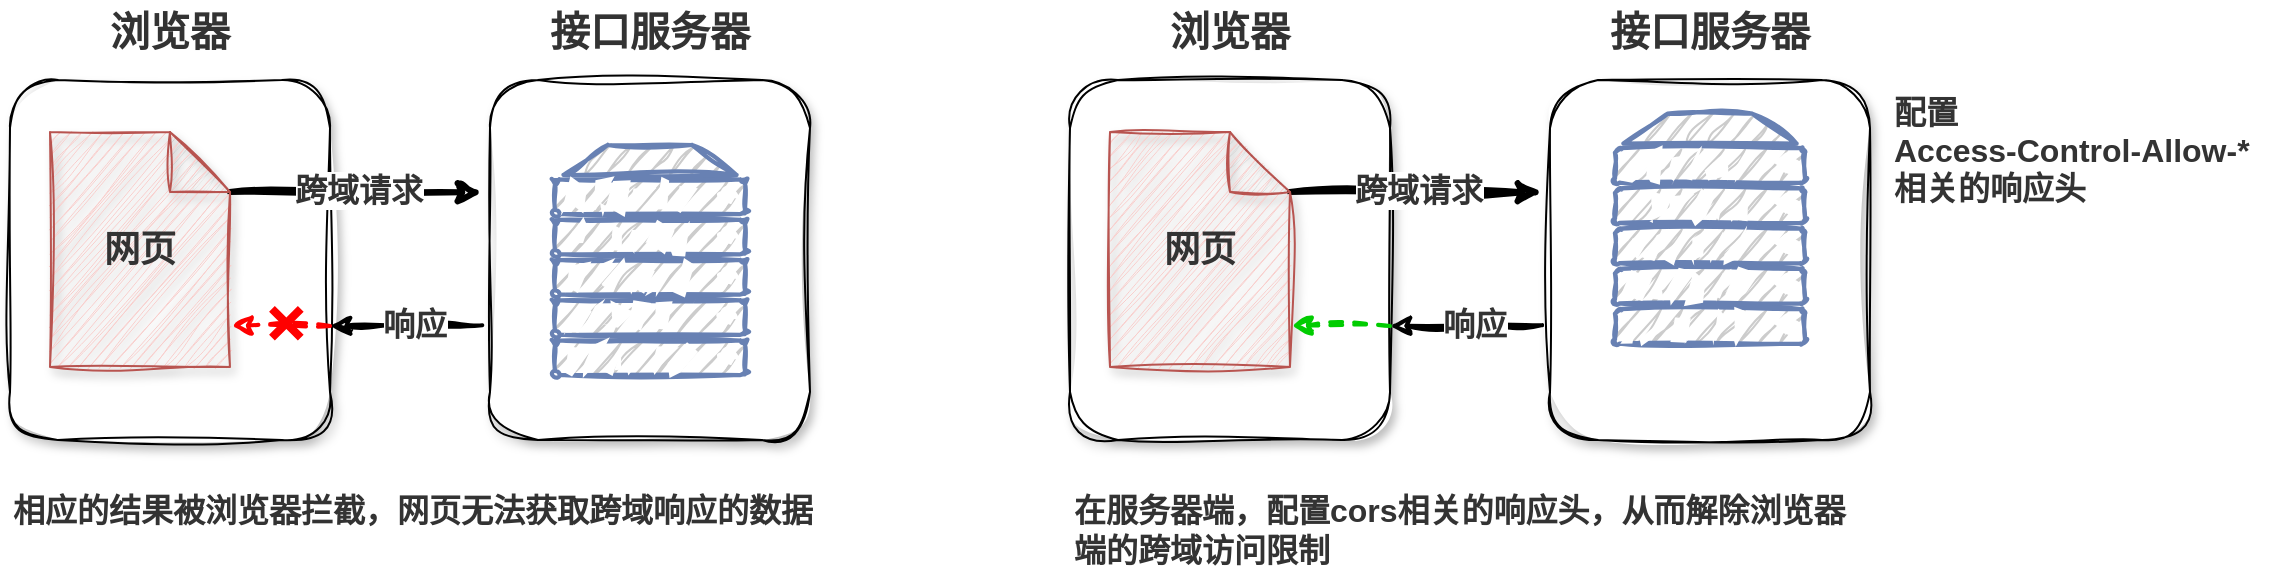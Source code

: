 <mxfile version="21.2.1" type="device">
  <diagram name="第 1 页" id="s_tYn-QXVGn0XvgGoQwk">
    <mxGraphModel dx="1260" dy="789" grid="1" gridSize="10" guides="1" tooltips="1" connect="1" arrows="1" fold="1" page="1" pageScale="1" pageWidth="827" pageHeight="1169" math="0" shadow="0">
      <root>
        <mxCell id="0" />
        <mxCell id="1" parent="0" />
        <mxCell id="H0SPe2Ds6hh0N3k31fIf-1" value="" style="rounded=1;whiteSpace=wrap;html=1;strokeWidth=1;sketch=1;curveFitting=1;jiggle=2;shadow=1;" vertex="1" parent="1">
          <mxGeometry x="200" y="200" width="160" height="180" as="geometry" />
        </mxCell>
        <mxCell id="H0SPe2Ds6hh0N3k31fIf-6" style="edgeStyle=orthogonalEdgeStyle;rounded=0;orthogonalLoop=1;jettySize=auto;html=1;strokeWidth=3;sketch=1;curveFitting=1;jiggle=2;shadow=0;exitX=0;exitY=0;exitDx=90;exitDy=30;exitPerimeter=0;entryX=-0.024;entryY=0.312;entryDx=0;entryDy=0;entryPerimeter=0;" edge="1" parent="1" source="H0SPe2Ds6hh0N3k31fIf-2" target="H0SPe2Ds6hh0N3k31fIf-3">
          <mxGeometry relative="1" as="geometry">
            <mxPoint x="300" y="260" as="sourcePoint" />
            <mxPoint x="437" y="260" as="targetPoint" />
            <Array as="points" />
          </mxGeometry>
        </mxCell>
        <mxCell id="H0SPe2Ds6hh0N3k31fIf-7" value="&lt;b&gt;&lt;font color=&quot;#333333&quot; style=&quot;font-size: 16px;&quot;&gt;跨域请求&lt;/font&gt;&lt;/b&gt;" style="edgeLabel;html=1;align=center;verticalAlign=middle;resizable=0;points=[];" vertex="1" connectable="0" parent="H0SPe2Ds6hh0N3k31fIf-6">
          <mxGeometry x="-0.19" y="4" relative="1" as="geometry">
            <mxPoint x="13" y="3" as="offset" />
          </mxGeometry>
        </mxCell>
        <mxCell id="H0SPe2Ds6hh0N3k31fIf-2" value="&lt;b&gt;&lt;font color=&quot;#333333&quot; style=&quot;font-size: 18px;&quot;&gt;网页&lt;/font&gt;&lt;/b&gt;" style="shape=note;whiteSpace=wrap;html=1;backgroundOutline=1;darkOpacity=0.05;strokeColor=#b85450;fillColor=#f8cecc;sketch=1;curveFitting=1;jiggle=2;shadow=1;" vertex="1" parent="1">
          <mxGeometry x="220" y="226" width="90" height="117.5" as="geometry" />
        </mxCell>
        <mxCell id="H0SPe2Ds6hh0N3k31fIf-9" style="edgeStyle=orthogonalEdgeStyle;rounded=0;orthogonalLoop=1;jettySize=auto;html=1;exitX=-0.024;exitY=0.681;exitDx=0;exitDy=0;exitPerimeter=0;strokeWidth=2;shadow=0;sketch=1;curveFitting=1;jiggle=2;" edge="1" parent="1" source="H0SPe2Ds6hh0N3k31fIf-3">
          <mxGeometry relative="1" as="geometry">
            <mxPoint x="360" y="323" as="targetPoint" />
          </mxGeometry>
        </mxCell>
        <mxCell id="H0SPe2Ds6hh0N3k31fIf-10" value="&lt;font size=&quot;1&quot; color=&quot;#333333&quot;&gt;&lt;b style=&quot;font-size: 16px;&quot;&gt;响应&lt;/b&gt;&lt;/font&gt;" style="edgeLabel;html=1;align=center;verticalAlign=middle;resizable=0;points=[];" vertex="1" connectable="0" parent="H0SPe2Ds6hh0N3k31fIf-9">
          <mxGeometry x="0.194" y="-4" relative="1" as="geometry">
            <mxPoint x="11" y="2" as="offset" />
          </mxGeometry>
        </mxCell>
        <mxCell id="H0SPe2Ds6hh0N3k31fIf-3" value="" style="rounded=1;whiteSpace=wrap;html=1;strokeWidth=1;sketch=1;curveFitting=1;jiggle=2;shadow=1;" vertex="1" parent="1">
          <mxGeometry x="440" y="200" width="160" height="180" as="geometry" />
        </mxCell>
        <mxCell id="H0SPe2Ds6hh0N3k31fIf-4" value="&lt;font size=&quot;1&quot; color=&quot;#333333&quot;&gt;&lt;b style=&quot;font-size: 20px;&quot;&gt;浏览器&lt;/b&gt;&lt;/font&gt;" style="text;html=1;strokeColor=none;fillColor=none;align=center;verticalAlign=middle;whiteSpace=wrap;rounded=0;" vertex="1" parent="1">
          <mxGeometry x="240" y="160" width="80" height="30" as="geometry" />
        </mxCell>
        <mxCell id="H0SPe2Ds6hh0N3k31fIf-5" value="&lt;font size=&quot;1&quot; color=&quot;#333333&quot;&gt;&lt;b style=&quot;font-size: 20px;&quot;&gt;接口服务器&lt;/b&gt;&lt;/font&gt;" style="text;html=1;strokeColor=none;fillColor=none;align=center;verticalAlign=middle;whiteSpace=wrap;rounded=0;" vertex="1" parent="1">
          <mxGeometry x="455" y="160" width="130" height="30" as="geometry" />
        </mxCell>
        <mxCell id="H0SPe2Ds6hh0N3k31fIf-8" value="" style="fontColor=#0066CC;verticalAlign=top;verticalLabelPosition=bottom;labelPosition=center;align=center;html=1;outlineConnect=0;fillColor=#CCCCCC;strokeColor=#6881B3;gradientColor=none;gradientDirection=north;strokeWidth=2;shape=mxgraph.networks.server;sketch=1;curveFitting=1;jiggle=2;" vertex="1" parent="1">
          <mxGeometry x="472.5" y="232.5" width="95" height="115" as="geometry" />
        </mxCell>
        <mxCell id="H0SPe2Ds6hh0N3k31fIf-11" value="" style="endArrow=classic;html=1;rounded=0;entryX=1.008;entryY=0.798;entryDx=0;entryDy=0;entryPerimeter=0;strokeWidth=2;sketch=1;curveFitting=1;jiggle=2;strokeColor=#FF0000;dashed=1;" edge="1" parent="1">
          <mxGeometry width="50" height="50" relative="1" as="geometry">
            <mxPoint x="360" y="323" as="sourcePoint" />
            <mxPoint x="310.72" y="322.765" as="targetPoint" />
          </mxGeometry>
        </mxCell>
        <mxCell id="H0SPe2Ds6hh0N3k31fIf-13" value="" style="shape=cross;whiteSpace=wrap;html=1;fillColor=#FF0000;strokeColor=none;rotation=-45;" vertex="1" parent="1">
          <mxGeometry x="328" y="311.46" width="20.36" height="20.36" as="geometry" />
        </mxCell>
        <mxCell id="H0SPe2Ds6hh0N3k31fIf-14" value="&lt;b&gt;&lt;font color=&quot;#333333&quot; style=&quot;font-size: 16px;&quot;&gt;相应的结果被浏览器拦截，网页无法获取跨域响应的数据&lt;/font&gt;&lt;/b&gt;" style="text;html=1;strokeColor=none;fillColor=none;align=center;verticalAlign=middle;whiteSpace=wrap;rounded=0;" vertex="1" parent="1">
          <mxGeometry x="200" y="400" width="402.5" height="30" as="geometry" />
        </mxCell>
        <mxCell id="H0SPe2Ds6hh0N3k31fIf-28" value="" style="rounded=1;whiteSpace=wrap;html=1;strokeWidth=1;sketch=1;curveFitting=1;jiggle=2;shadow=1;" vertex="1" parent="1">
          <mxGeometry x="730" y="200" width="160" height="180" as="geometry" />
        </mxCell>
        <mxCell id="H0SPe2Ds6hh0N3k31fIf-29" style="edgeStyle=orthogonalEdgeStyle;rounded=0;orthogonalLoop=1;jettySize=auto;html=1;strokeWidth=3;sketch=1;curveFitting=1;jiggle=2;shadow=0;exitX=0;exitY=0;exitDx=90;exitDy=30;exitPerimeter=0;entryX=-0.024;entryY=0.312;entryDx=0;entryDy=0;entryPerimeter=0;" edge="1" parent="1" source="H0SPe2Ds6hh0N3k31fIf-31" target="H0SPe2Ds6hh0N3k31fIf-34">
          <mxGeometry relative="1" as="geometry">
            <mxPoint x="830" y="260" as="sourcePoint" />
            <mxPoint x="967" y="260" as="targetPoint" />
            <Array as="points" />
          </mxGeometry>
        </mxCell>
        <mxCell id="H0SPe2Ds6hh0N3k31fIf-30" value="&lt;b&gt;&lt;font color=&quot;#333333&quot; style=&quot;font-size: 16px;&quot;&gt;跨域请求&lt;/font&gt;&lt;/b&gt;" style="edgeLabel;html=1;align=center;verticalAlign=middle;resizable=0;points=[];" vertex="1" connectable="0" parent="H0SPe2Ds6hh0N3k31fIf-29">
          <mxGeometry x="-0.19" y="4" relative="1" as="geometry">
            <mxPoint x="13" y="3" as="offset" />
          </mxGeometry>
        </mxCell>
        <mxCell id="H0SPe2Ds6hh0N3k31fIf-31" value="&lt;b&gt;&lt;font color=&quot;#333333&quot; style=&quot;font-size: 18px;&quot;&gt;网页&lt;/font&gt;&lt;/b&gt;" style="shape=note;whiteSpace=wrap;html=1;backgroundOutline=1;darkOpacity=0.05;strokeColor=#b85450;fillColor=#f8cecc;sketch=1;curveFitting=1;jiggle=2;shadow=1;" vertex="1" parent="1">
          <mxGeometry x="750" y="226" width="90" height="117.5" as="geometry" />
        </mxCell>
        <mxCell id="H0SPe2Ds6hh0N3k31fIf-32" style="edgeStyle=orthogonalEdgeStyle;rounded=0;orthogonalLoop=1;jettySize=auto;html=1;exitX=-0.024;exitY=0.681;exitDx=0;exitDy=0;exitPerimeter=0;strokeWidth=2;shadow=0;sketch=1;curveFitting=1;jiggle=2;" edge="1" parent="1" source="H0SPe2Ds6hh0N3k31fIf-34">
          <mxGeometry relative="1" as="geometry">
            <mxPoint x="890" y="323" as="targetPoint" />
          </mxGeometry>
        </mxCell>
        <mxCell id="H0SPe2Ds6hh0N3k31fIf-33" value="&lt;font size=&quot;1&quot; color=&quot;#333333&quot;&gt;&lt;b style=&quot;font-size: 16px;&quot;&gt;响应&lt;/b&gt;&lt;/font&gt;" style="edgeLabel;html=1;align=center;verticalAlign=middle;resizable=0;points=[];" vertex="1" connectable="0" parent="H0SPe2Ds6hh0N3k31fIf-32">
          <mxGeometry x="0.194" y="-4" relative="1" as="geometry">
            <mxPoint x="11" y="2" as="offset" />
          </mxGeometry>
        </mxCell>
        <mxCell id="H0SPe2Ds6hh0N3k31fIf-34" value="" style="rounded=1;whiteSpace=wrap;html=1;strokeWidth=1;sketch=1;curveFitting=1;jiggle=2;shadow=1;" vertex="1" parent="1">
          <mxGeometry x="970" y="200" width="160" height="180" as="geometry" />
        </mxCell>
        <mxCell id="H0SPe2Ds6hh0N3k31fIf-35" value="&lt;font size=&quot;1&quot; color=&quot;#333333&quot;&gt;&lt;b style=&quot;font-size: 20px;&quot;&gt;浏览器&lt;/b&gt;&lt;/font&gt;" style="text;html=1;strokeColor=none;fillColor=none;align=center;verticalAlign=middle;whiteSpace=wrap;rounded=0;" vertex="1" parent="1">
          <mxGeometry x="770" y="160" width="80" height="30" as="geometry" />
        </mxCell>
        <mxCell id="H0SPe2Ds6hh0N3k31fIf-36" value="&lt;font size=&quot;1&quot; color=&quot;#333333&quot;&gt;&lt;b style=&quot;font-size: 20px;&quot;&gt;接口服务器&lt;/b&gt;&lt;/font&gt;" style="text;html=1;strokeColor=none;fillColor=none;align=center;verticalAlign=middle;whiteSpace=wrap;rounded=0;" vertex="1" parent="1">
          <mxGeometry x="985" y="160" width="130" height="30" as="geometry" />
        </mxCell>
        <mxCell id="H0SPe2Ds6hh0N3k31fIf-37" value="" style="fontColor=#0066CC;verticalAlign=top;verticalLabelPosition=bottom;labelPosition=center;align=center;html=1;outlineConnect=0;fillColor=#CCCCCC;strokeColor=#6881B3;gradientColor=none;gradientDirection=north;strokeWidth=2;shape=mxgraph.networks.server;sketch=1;curveFitting=1;jiggle=2;" vertex="1" parent="1">
          <mxGeometry x="1002.5" y="216.82" width="95" height="115" as="geometry" />
        </mxCell>
        <mxCell id="H0SPe2Ds6hh0N3k31fIf-38" value="" style="endArrow=classic;html=1;rounded=0;entryX=1.008;entryY=0.798;entryDx=0;entryDy=0;entryPerimeter=0;strokeWidth=2;sketch=1;curveFitting=1;jiggle=2;strokeColor=#00CC00;dashed=1;" edge="1" parent="1">
          <mxGeometry width="50" height="50" relative="1" as="geometry">
            <mxPoint x="890" y="323" as="sourcePoint" />
            <mxPoint x="840.72" y="322.765" as="targetPoint" />
          </mxGeometry>
        </mxCell>
        <mxCell id="H0SPe2Ds6hh0N3k31fIf-40" value="&lt;b&gt;&lt;font color=&quot;#333333&quot; style=&quot;font-size: 16px;&quot;&gt;在服务器端，配置cors相关的响应头，从而解除浏览器端的跨域访问限制&lt;/font&gt;&lt;/b&gt;" style="text;html=1;strokeColor=none;fillColor=none;align=left;verticalAlign=middle;whiteSpace=wrap;rounded=0;" vertex="1" parent="1">
          <mxGeometry x="730" y="400" width="402.5" height="50" as="geometry" />
        </mxCell>
        <mxCell id="H0SPe2Ds6hh0N3k31fIf-41" value="&lt;b style=&quot;font-size: 16px;&quot;&gt;&lt;font style=&quot;font-size: 16px;&quot; color=&quot;#333333&quot;&gt;配置&lt;br&gt;Access-Control-Allow-*&lt;br&gt;相关的响应头&lt;/font&gt;&lt;/b&gt;" style="text;html=1;strokeColor=none;fillColor=none;align=left;verticalAlign=middle;whiteSpace=wrap;rounded=0;" vertex="1" parent="1">
          <mxGeometry x="1140" y="200" width="200" height="70" as="geometry" />
        </mxCell>
      </root>
    </mxGraphModel>
  </diagram>
</mxfile>

